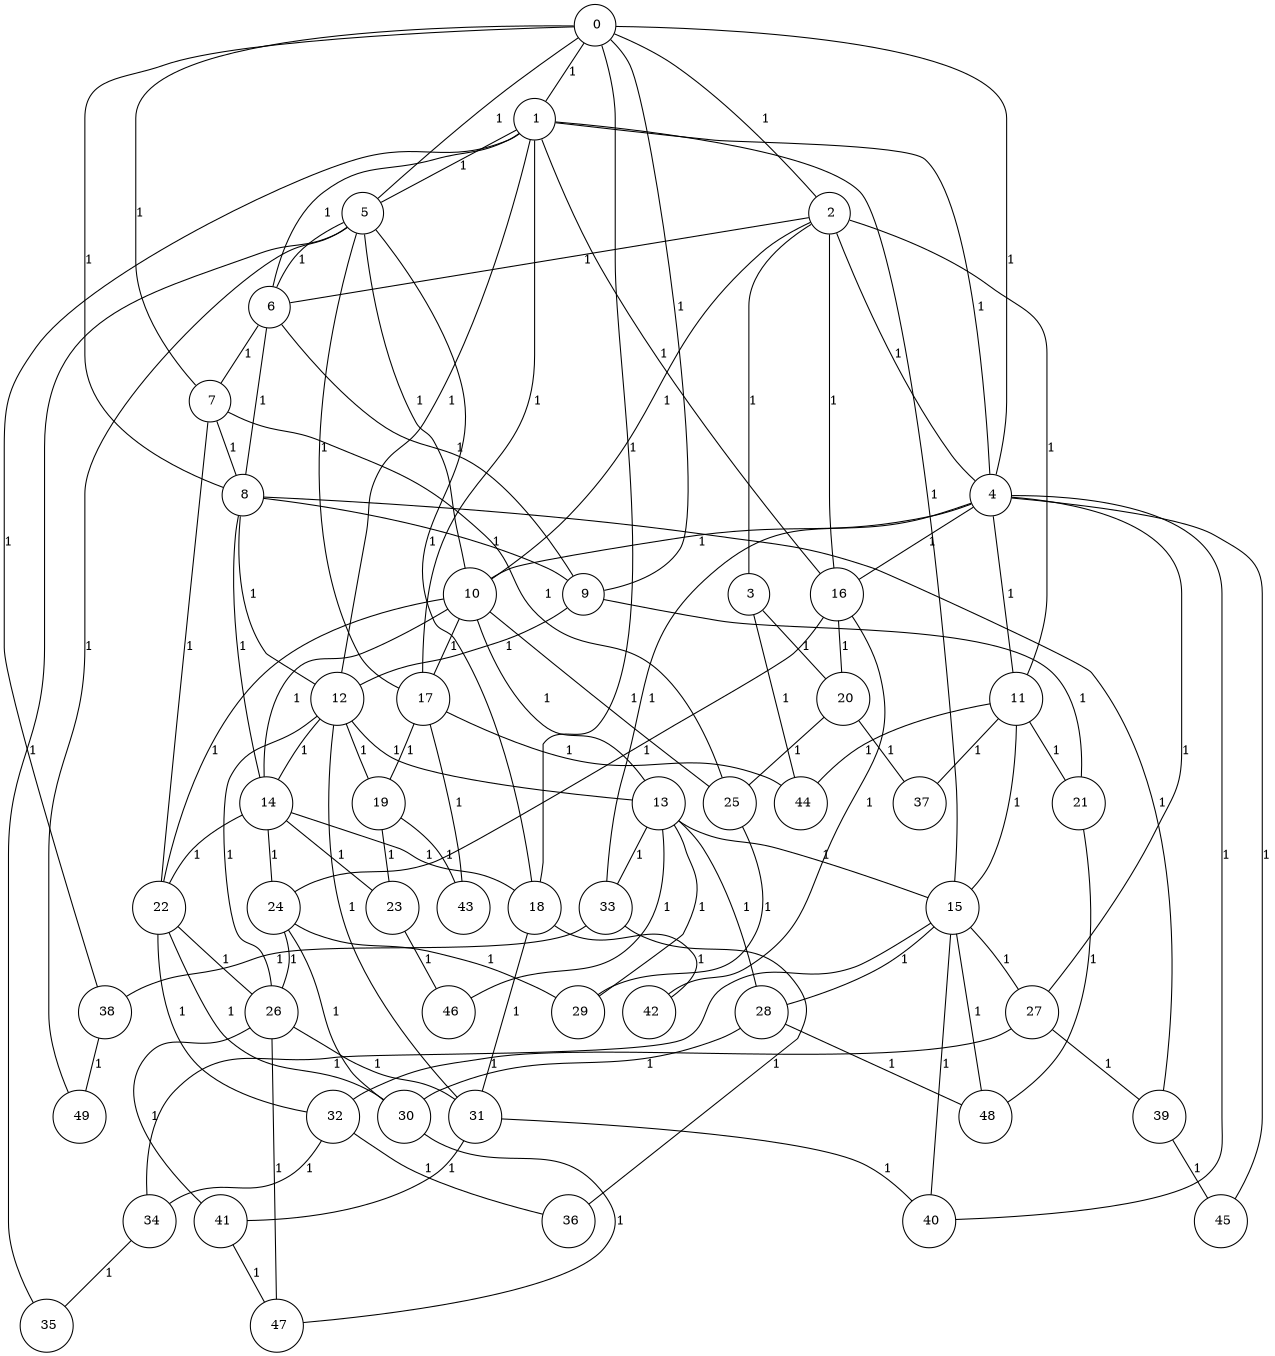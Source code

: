 graph G {
size="8.5,11;"
ratio = "expand;"
fixedsize="true;"
overlap="scale;"
node[shape=circle,width=.12,hight=.12,fontsize=12]
edge[fontsize=12]

0[label=" 0" color=black, pos="0.018409107,1.5047959!"];
1[label=" 1" color=black, pos="2.7190037,1.8166455!"];
2[label=" 2" color=black, pos="2.1155706,1.8117089!"];
3[label=" 3" color=black, pos="2.9614062,2.9796658!"];
4[label=" 4" color=black, pos="1.9198687,2.9507985!"];
5[label=" 5" color=black, pos="1.4867331,1.0818735!"];
6[label=" 6" color=black, pos="2.8433117,0.24644458!"];
7[label=" 7" color=black, pos="1.0523992,1.8120057!"];
8[label=" 8" color=black, pos="2.8588946,0.65276794!"];
9[label=" 9" color=black, pos="1.6265727,0.49058087!"];
10[label=" 10" color=black, pos="2.1915107,2.7179507!"];
11[label=" 11" color=black, pos="2.2532199,1.9399196!"];
12[label=" 12" color=black, pos="1.5991191,0.7217968!"];
13[label=" 13" color=black, pos="2.6461125,0.40157329!"];
14[label=" 14" color=black, pos="2.4696757,0.01100688!"];
15[label=" 15" color=black, pos="1.4048642,1.5928833!"];
16[label=" 16" color=black, pos="2.1398141,2.8416572!"];
17[label=" 17" color=black, pos="2.7150647,1.50853!"];
18[label=" 18" color=black, pos="0.63452777,0.059492362!"];
19[label=" 19" color=black, pos="0.92409712,1.0608362!"];
20[label=" 20" color=black, pos="2.8901301,2.6090683!"];
21[label=" 21" color=black, pos="0.58630331,0.02566688!"];
22[label=" 22" color=black, pos="1.6586594,2.578054!"];
23[label=" 23" color=black, pos="0.85968631,0.3272825!"];
24[label=" 24" color=black, pos="2.4165886,0.76588714!"];
25[label=" 25" color=black, pos="1.5011777,0.03822873!"];
26[label=" 26" color=black, pos="0.50089776,1.0234531!"];
27[label=" 27" color=black, pos="1.0971331,2.948211!"];
28[label=" 28" color=black, pos="1.8669224,2.5235059!"];
29[label=" 29" color=black, pos="2.5679209,2.5092048!"];
30[label=" 30" color=black, pos="1.5858465,0.29010401!"];
31[label=" 31" color=black, pos="1.2581962,0.4450332!"];
32[label=" 32" color=black, pos="2.7863262,0.80643812!"];
33[label=" 33" color=black, pos="2.4853374,1.4232093!"];
34[label=" 34" color=black, pos="2.9423879,2.4112301!"];
35[label=" 35" color=black, pos="0.53095182,0.026784247!"];
36[label=" 36" color=black, pos="1.9167204,0.85109994!"];
37[label=" 37" color=black, pos="2.0994628,1.7112217!"];
38[label=" 38" color=black, pos="1.4475635,1.1308421!"];
39[label=" 39" color=black, pos="0.61871224,1.3805445!"];
40[label=" 40" color=black, pos="0.78679567,0.69254227!"];
41[label=" 41" color=black, pos="2.0316495,0.25836832!"];
42[label=" 42" color=black, pos="2.562414,1.0135584!"];
43[label=" 43" color=black, pos="0.02903951,1.4912401!"];
44[label=" 44" color=black, pos="1.5906328,0.43040131!"];
45[label=" 45" color=black, pos="0.70264473,2.375405!"];
46[label=" 46" color=black, pos="2.1429488,1.8559679!"];
47[label=" 47" color=black, pos="1.0821224,0.1666994!"];
48[label=" 48" color=black, pos="1.423495,2.1410512!"];
49[label=" 49" color=black, pos="1.9749933,1.4291819!"];
0--1[label="1"]
0--2[label="1"]
0--4[label="1"]
0--5[label="1"]
0--7[label="1"]
0--8[label="1"]
0--9[label="1"]
0--18[label="1"]
1--4[label="1"]
1--5[label="1"]
1--6[label="1"]
1--12[label="1"]
1--15[label="1"]
1--16[label="1"]
1--17[label="1"]
1--38[label="1"]
2--3[label="1"]
2--4[label="1"]
2--6[label="1"]
2--10[label="1"]
2--11[label="1"]
2--16[label="1"]
3--20[label="1"]
3--44[label="1"]
4--10[label="1"]
4--11[label="1"]
4--16[label="1"]
4--27[label="1"]
4--33[label="1"]
4--40[label="1"]
4--45[label="1"]
5--6[label="1"]
5--10[label="1"]
5--17[label="1"]
5--18[label="1"]
5--35[label="1"]
5--49[label="1"]
6--7[label="1"]
6--8[label="1"]
6--9[label="1"]
7--8[label="1"]
7--22[label="1"]
7--25[label="1"]
8--9[label="1"]
8--12[label="1"]
8--14[label="1"]
8--39[label="1"]
9--12[label="1"]
9--21[label="1"]
10--13[label="1"]
10--14[label="1"]
10--17[label="1"]
10--22[label="1"]
10--25[label="1"]
11--15[label="1"]
11--21[label="1"]
11--37[label="1"]
11--44[label="1"]
12--13[label="1"]
12--14[label="1"]
12--19[label="1"]
12--26[label="1"]
12--31[label="1"]
13--15[label="1"]
13--28[label="1"]
13--29[label="1"]
13--33[label="1"]
13--46[label="1"]
14--18[label="1"]
14--22[label="1"]
14--23[label="1"]
14--24[label="1"]
15--27[label="1"]
15--28[label="1"]
15--34[label="1"]
15--40[label="1"]
15--48[label="1"]
16--20[label="1"]
16--24[label="1"]
16--42[label="1"]
17--19[label="1"]
17--43[label="1"]
17--44[label="1"]
18--31[label="1"]
18--42[label="1"]
19--23[label="1"]
19--43[label="1"]
20--25[label="1"]
20--37[label="1"]
21--48[label="1"]
22--26[label="1"]
22--30[label="1"]
22--32[label="1"]
23--46[label="1"]
24--26[label="1"]
24--29[label="1"]
24--30[label="1"]
25--29[label="1"]
26--31[label="1"]
26--41[label="1"]
26--47[label="1"]
27--32[label="1"]
27--39[label="1"]
28--30[label="1"]
28--48[label="1"]
30--47[label="1"]
31--40[label="1"]
31--41[label="1"]
32--34[label="1"]
32--36[label="1"]
33--36[label="1"]
33--38[label="1"]
34--35[label="1"]
38--49[label="1"]
39--45[label="1"]
41--47[label="1"]

}
